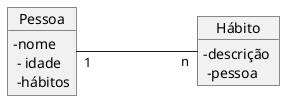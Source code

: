 @startuml mod02ima02
skinparam classAttributeIconSize 0
object "Pessoa" as pe
object "Hábito" as ha
pe : - nome \n - idade \n -hábitos
ha : -descrição \n -pessoa
left to right direction
pe"1" --- "n"ha
@enduml